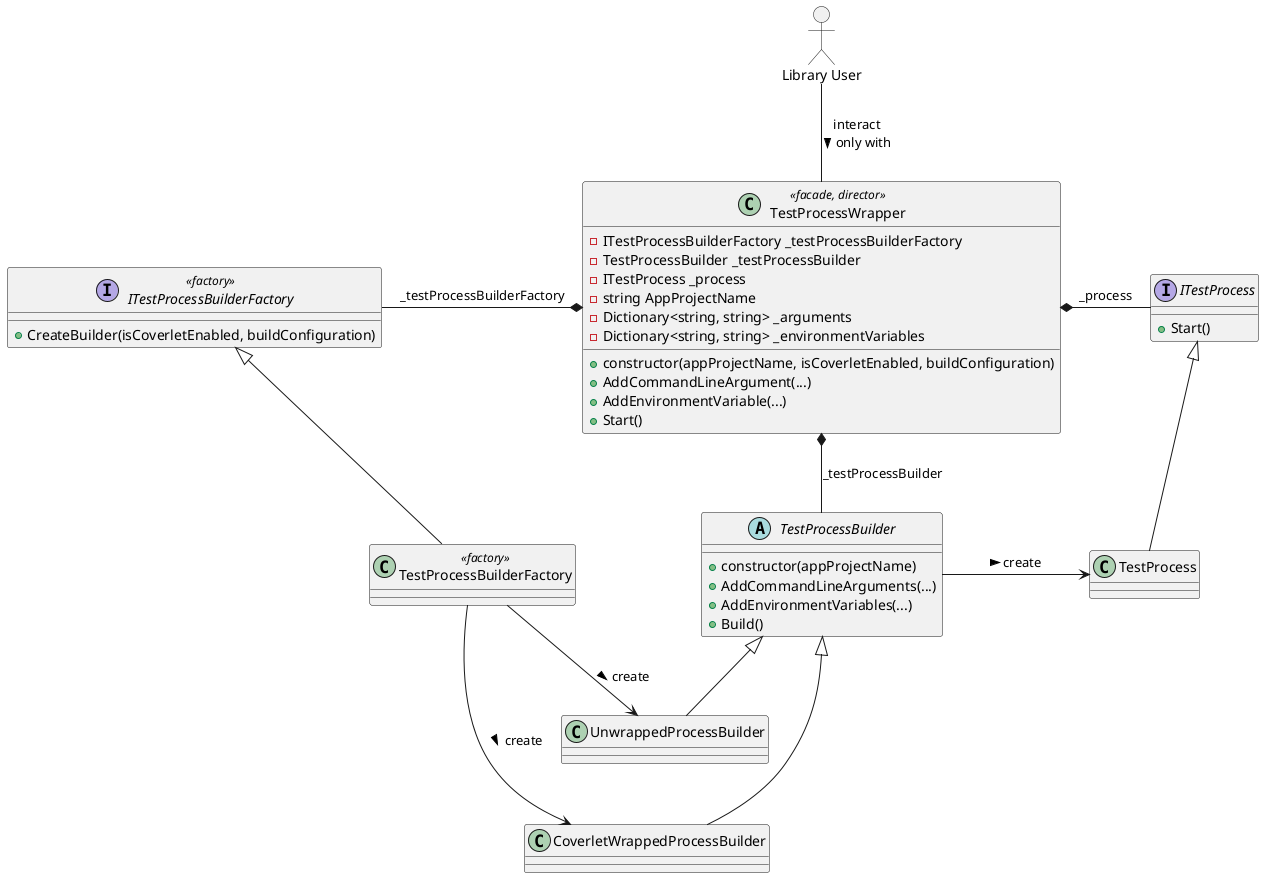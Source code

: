 @startuml
allowmixing

actor "Library User" as user

class "TestProcessWrapper" as wrapper  << facade, director >> {
  - ITestProcessBuilderFactory _testProcessBuilderFactory
  - TestProcessBuilder _testProcessBuilder
  - ITestProcess _process
  - string AppProjectName
  - Dictionary<string, string> _arguments
  - Dictionary<string, string> _environmentVariables
  
  + constructor(appProjectName, isCoverletEnabled, buildConfiguration)
  + AddCommandLineArgument(...)
  + AddEnvironmentVariable(...)
  + Start()
}

user -- wrapper : interact\nonly with >

interface "ITestProcessBuilderFactory" as factory_if << factory >> {
  + CreateBuilder(isCoverletEnabled, buildConfiguration)
}

class "TestProcessBuilderFactory" as factory << factory >>
factory_if <|-- factory

factory_if -* wrapper : _testProcessBuilderFactory

abstract class "TestProcessBuilder" as builder {
  + constructor(appProjectName)
  + AddCommandLineArguments(...)
  + AddEnvironmentVariables(...)
  + Build()
}

wrapper *- builder : _testProcessBuilder

class "UnwrappedProcessBuilder" as unwrapped_builder
builder <|-- unwrapped_builder
factory --> unwrapped_builder : create >

class "CoverletWrappedProcessBuilder" as coverlet_builder
builder <|--- coverlet_builder
factory ---> coverlet_builder : create >

interface "ITestProcess" as process_if {
  + Start()
}

wrapper *- process_if : _process

class "TestProcess" as process
process_if <|-- process

builder -> process : create >

@enduml